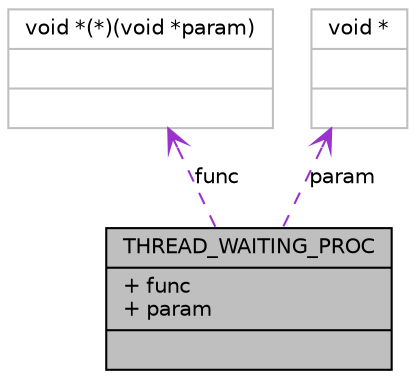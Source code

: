digraph G
{
  edge [fontname="Helvetica",fontsize="10",labelfontname="Helvetica",labelfontsize="10"];
  node [fontname="Helvetica",fontsize="10",shape=record];
  Node1 [label="{THREAD_WAITING_PROC\n|+ func\l+ param\l|}",height=0.2,width=0.4,color="black", fillcolor="grey75", style="filled" fontcolor="black"];
  Node2 -> Node1 [dir=back,color="darkorchid3",fontsize="10",style="dashed",label="func",arrowtail="open",fontname="Helvetica"];
  Node2 [label="{void *(*)(void *param)\n||}",height=0.2,width=0.4,color="grey75", fillcolor="white", style="filled"];
  Node3 -> Node1 [dir=back,color="darkorchid3",fontsize="10",style="dashed",label="param",arrowtail="open",fontname="Helvetica"];
  Node3 [label="{void *\n||}",height=0.2,width=0.4,color="grey75", fillcolor="white", style="filled"];
}
